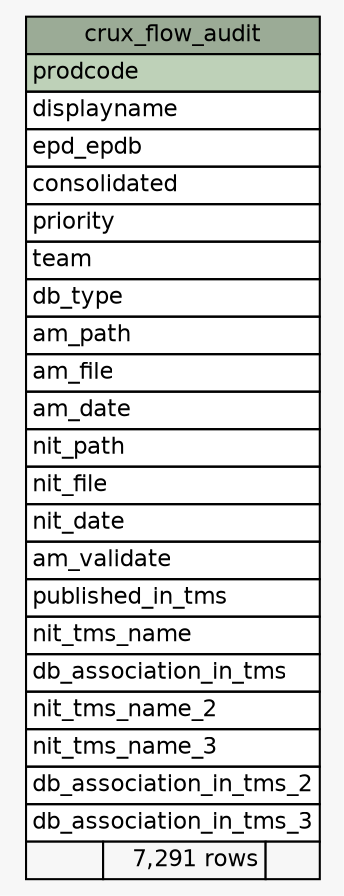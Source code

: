 // dot 2.2.1 on Windows 10 10.0
// SchemaSpy rev 590
digraph "crux_flow_audit" {
  graph [
    rankdir="RL"
    bgcolor="#f7f7f7"
    nodesep="0.18"
    ranksep="0.46"
    fontname="Helvetica"
    fontsize="11"
  ];
  node [
    fontname="Helvetica"
    fontsize="11"
    shape="plaintext"
  ];
  edge [
    arrowsize="0.8"
  ];
  "crux_flow_audit" [
    label=<
    <TABLE BORDER="0" CELLBORDER="1" CELLSPACING="0" BGCOLOR="#ffffff">
      <TR><TD COLSPAN="3" BGCOLOR="#9bab96" ALIGN="CENTER">crux_flow_audit</TD></TR>
      <TR><TD PORT="prodcode" COLSPAN="3" BGCOLOR="#bed1b8" ALIGN="LEFT">prodcode</TD></TR>
      <TR><TD PORT="displayname" COLSPAN="3" ALIGN="LEFT">displayname</TD></TR>
      <TR><TD PORT="epd_epdb" COLSPAN="3" ALIGN="LEFT">epd_epdb</TD></TR>
      <TR><TD PORT="consolidated" COLSPAN="3" ALIGN="LEFT">consolidated</TD></TR>
      <TR><TD PORT="priority" COLSPAN="3" ALIGN="LEFT">priority</TD></TR>
      <TR><TD PORT="team" COLSPAN="3" ALIGN="LEFT">team</TD></TR>
      <TR><TD PORT="db_type" COLSPAN="3" ALIGN="LEFT">db_type</TD></TR>
      <TR><TD PORT="am_path" COLSPAN="3" ALIGN="LEFT">am_path</TD></TR>
      <TR><TD PORT="am_file" COLSPAN="3" ALIGN="LEFT">am_file</TD></TR>
      <TR><TD PORT="am_date" COLSPAN="3" ALIGN="LEFT">am_date</TD></TR>
      <TR><TD PORT="nit_path" COLSPAN="3" ALIGN="LEFT">nit_path</TD></TR>
      <TR><TD PORT="nit_file" COLSPAN="3" ALIGN="LEFT">nit_file</TD></TR>
      <TR><TD PORT="nit_date" COLSPAN="3" ALIGN="LEFT">nit_date</TD></TR>
      <TR><TD PORT="am_validate" COLSPAN="3" ALIGN="LEFT">am_validate</TD></TR>
      <TR><TD PORT="published_in_tms" COLSPAN="3" ALIGN="LEFT">published_in_tms</TD></TR>
      <TR><TD PORT="nit_tms_name" COLSPAN="3" ALIGN="LEFT">nit_tms_name</TD></TR>
      <TR><TD PORT="db_association_in_tms" COLSPAN="3" ALIGN="LEFT">db_association_in_tms</TD></TR>
      <TR><TD PORT="nit_tms_name_2" COLSPAN="3" ALIGN="LEFT">nit_tms_name_2</TD></TR>
      <TR><TD PORT="nit_tms_name_3" COLSPAN="3" ALIGN="LEFT">nit_tms_name_3</TD></TR>
      <TR><TD PORT="db_association_in_tms_2" COLSPAN="3" ALIGN="LEFT">db_association_in_tms_2</TD></TR>
      <TR><TD PORT="db_association_in_tms_3" COLSPAN="3" ALIGN="LEFT">db_association_in_tms_3</TD></TR>
      <TR><TD ALIGN="LEFT" BGCOLOR="#f7f7f7">  </TD><TD ALIGN="RIGHT" BGCOLOR="#f7f7f7">7,291 rows</TD><TD ALIGN="RIGHT" BGCOLOR="#f7f7f7">  </TD></TR>
    </TABLE>>
    URL="tables/crux_flow_audit.html"
    tooltip="crux_flow_audit"
  ];
}

